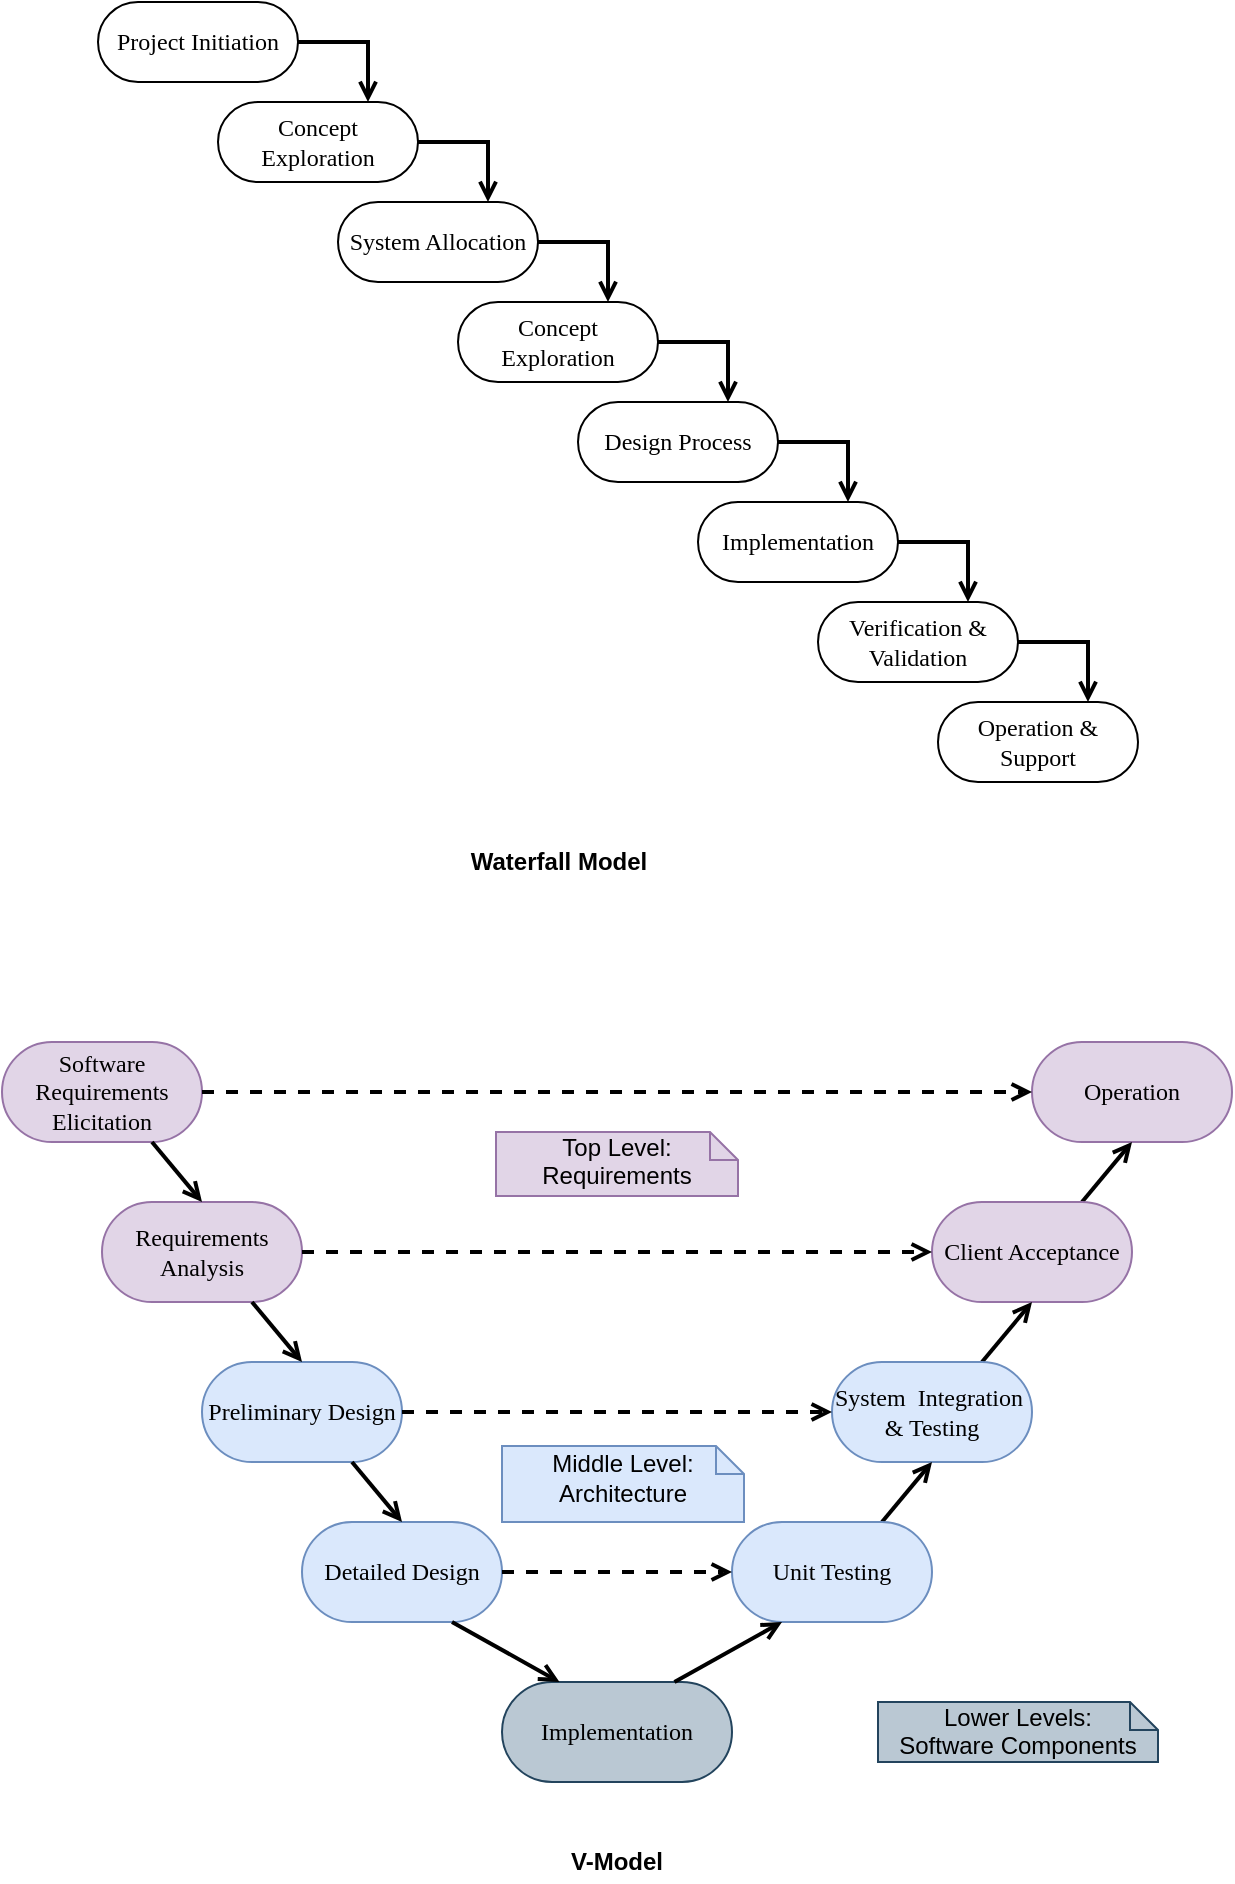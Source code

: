 <mxfile version="10.6.2" type="device"><diagram name="Page-1" id="0783ab3e-0a74-02c8-0abd-f7b4e66b4bec"><mxGraphModel dx="1010" dy="555" grid="1" gridSize="10" guides="1" tooltips="1" connect="1" arrows="1" fold="1" page="1" pageScale="1" pageWidth="850" pageHeight="1100" background="#ffffff" math="0" shadow="0"><root><mxCell id="0"/><mxCell id="1" parent="0"/><mxCell id="YP-_t7i4QJju53D7zNT1-31" value="Waterfall Model" style="text;html=1;strokeColor=none;fillColor=none;align=center;verticalAlign=middle;whiteSpace=wrap;rounded=0;fontStyle=1" vertex="1" parent="1"><mxGeometry x="242.5" y="460" width="305" height="20" as="geometry"/></mxCell><mxCell id="YP-_t7i4QJju53D7zNT1-48" value="" style="group" vertex="1" connectable="0" parent="1"><mxGeometry x="165" y="40" width="520" height="390" as="geometry"/></mxCell><mxCell id="YP-_t7i4QJju53D7zNT1-1" value="Project Initiation" style="rounded=1;whiteSpace=wrap;html=1;shadow=0;comic=0;labelBackgroundColor=none;strokeColor=#000000;strokeWidth=1;fillColor=#ffffff;fontFamily=Verdana;fontSize=12;fontColor=#000000;align=center;arcSize=50;" vertex="1" parent="YP-_t7i4QJju53D7zNT1-48"><mxGeometry width="100" height="40" as="geometry"/></mxCell><mxCell id="YP-_t7i4QJju53D7zNT1-2" value="&lt;div&gt;Concept Exploration&lt;/div&gt;" style="rounded=1;whiteSpace=wrap;html=1;shadow=0;comic=0;labelBackgroundColor=none;strokeColor=#000000;strokeWidth=1;fillColor=#ffffff;fontFamily=Verdana;fontSize=12;fontColor=#000000;align=center;arcSize=50;" vertex="1" parent="YP-_t7i4QJju53D7zNT1-48"><mxGeometry x="60" y="50" width="100" height="40" as="geometry"/></mxCell><mxCell id="YP-_t7i4QJju53D7zNT1-11" style="edgeStyle=orthogonalEdgeStyle;rounded=0;orthogonalLoop=1;jettySize=auto;html=1;exitX=1;exitY=0.5;exitDx=0;exitDy=0;entryX=0.75;entryY=0;entryDx=0;entryDy=0;strokeWidth=2;endArrow=open;endFill=0;" edge="1" parent="YP-_t7i4QJju53D7zNT1-48" source="YP-_t7i4QJju53D7zNT1-1" target="YP-_t7i4QJju53D7zNT1-2"><mxGeometry relative="1" as="geometry"/></mxCell><mxCell id="YP-_t7i4QJju53D7zNT1-14" value="&lt;div&gt;System Allocation&lt;/div&gt;" style="rounded=1;whiteSpace=wrap;html=1;shadow=0;comic=0;labelBackgroundColor=none;strokeColor=#000000;strokeWidth=1;fillColor=#ffffff;fontFamily=Verdana;fontSize=12;fontColor=#000000;align=center;arcSize=50;" vertex="1" parent="YP-_t7i4QJju53D7zNT1-48"><mxGeometry x="120" y="100" width="100" height="40" as="geometry"/></mxCell><mxCell id="YP-_t7i4QJju53D7zNT1-19" style="edgeStyle=orthogonalEdgeStyle;rounded=0;orthogonalLoop=1;jettySize=auto;html=1;exitX=1;exitY=0.5;exitDx=0;exitDy=0;entryX=0.75;entryY=0;entryDx=0;entryDy=0;strokeWidth=2;endArrow=open;endFill=0;" edge="1" parent="YP-_t7i4QJju53D7zNT1-48" source="YP-_t7i4QJju53D7zNT1-2" target="YP-_t7i4QJju53D7zNT1-14"><mxGeometry relative="1" as="geometry"/></mxCell><mxCell id="YP-_t7i4QJju53D7zNT1-15" value="&lt;div&gt;Concept Exploration&lt;/div&gt;" style="rounded=1;whiteSpace=wrap;html=1;shadow=0;comic=0;labelBackgroundColor=none;strokeColor=#000000;strokeWidth=1;fillColor=#ffffff;fontFamily=Verdana;fontSize=12;fontColor=#000000;align=center;arcSize=50;" vertex="1" parent="YP-_t7i4QJju53D7zNT1-48"><mxGeometry x="180" y="150" width="100" height="40" as="geometry"/></mxCell><mxCell id="YP-_t7i4QJju53D7zNT1-13" style="edgeStyle=orthogonalEdgeStyle;rounded=0;orthogonalLoop=1;jettySize=auto;html=1;exitX=1;exitY=0.5;exitDx=0;exitDy=0;entryX=0.75;entryY=0;entryDx=0;entryDy=0;strokeWidth=2;endArrow=open;endFill=0;" edge="1" parent="YP-_t7i4QJju53D7zNT1-48" source="YP-_t7i4QJju53D7zNT1-14" target="YP-_t7i4QJju53D7zNT1-15"><mxGeometry relative="1" as="geometry"/></mxCell><mxCell id="YP-_t7i4QJju53D7zNT1-18" value="Design Process" style="rounded=1;whiteSpace=wrap;html=1;shadow=0;comic=0;labelBackgroundColor=none;strokeColor=#000000;strokeWidth=1;fillColor=#ffffff;fontFamily=Verdana;fontSize=12;fontColor=#000000;align=center;arcSize=50;" vertex="1" parent="YP-_t7i4QJju53D7zNT1-48"><mxGeometry x="240" y="200" width="100" height="40" as="geometry"/></mxCell><mxCell id="YP-_t7i4QJju53D7zNT1-28" style="edgeStyle=orthogonalEdgeStyle;rounded=0;orthogonalLoop=1;jettySize=auto;html=1;exitX=1;exitY=0.5;exitDx=0;exitDy=0;entryX=0.75;entryY=0;entryDx=0;entryDy=0;strokeWidth=2;endArrow=open;endFill=0;" edge="1" parent="YP-_t7i4QJju53D7zNT1-48" source="YP-_t7i4QJju53D7zNT1-15" target="YP-_t7i4QJju53D7zNT1-18"><mxGeometry relative="1" as="geometry"/></mxCell><mxCell id="YP-_t7i4QJju53D7zNT1-23" value="Implementation" style="rounded=1;whiteSpace=wrap;html=1;shadow=0;comic=0;labelBackgroundColor=none;strokeColor=#000000;strokeWidth=1;fillColor=#ffffff;fontFamily=Verdana;fontSize=12;fontColor=#000000;align=center;arcSize=50;" vertex="1" parent="YP-_t7i4QJju53D7zNT1-48"><mxGeometry x="300" y="250" width="100" height="40" as="geometry"/></mxCell><mxCell id="YP-_t7i4QJju53D7zNT1-29" style="edgeStyle=orthogonalEdgeStyle;rounded=0;orthogonalLoop=1;jettySize=auto;html=1;exitX=1;exitY=0.5;exitDx=0;exitDy=0;entryX=0.75;entryY=0;entryDx=0;entryDy=0;strokeWidth=2;endArrow=open;endFill=0;" edge="1" parent="YP-_t7i4QJju53D7zNT1-48" source="YP-_t7i4QJju53D7zNT1-18" target="YP-_t7i4QJju53D7zNT1-23"><mxGeometry relative="1" as="geometry"/></mxCell><mxCell id="YP-_t7i4QJju53D7zNT1-24" value="Verification &amp;amp; Validation" style="rounded=1;whiteSpace=wrap;html=1;shadow=0;comic=0;labelBackgroundColor=none;strokeColor=#000000;strokeWidth=1;fillColor=#ffffff;fontFamily=Verdana;fontSize=12;fontColor=#000000;align=center;arcSize=50;" vertex="1" parent="YP-_t7i4QJju53D7zNT1-48"><mxGeometry x="360" y="300" width="100" height="40" as="geometry"/></mxCell><mxCell id="YP-_t7i4QJju53D7zNT1-22" style="edgeStyle=orthogonalEdgeStyle;rounded=0;orthogonalLoop=1;jettySize=auto;html=1;exitX=1;exitY=0.5;exitDx=0;exitDy=0;entryX=0.75;entryY=0;entryDx=0;entryDy=0;strokeWidth=2;endArrow=open;endFill=0;" edge="1" parent="YP-_t7i4QJju53D7zNT1-48" source="YP-_t7i4QJju53D7zNT1-23" target="YP-_t7i4QJju53D7zNT1-24"><mxGeometry relative="1" as="geometry"/></mxCell><mxCell id="YP-_t7i4QJju53D7zNT1-27" value="Operation &amp;amp; Support" style="rounded=1;whiteSpace=wrap;html=1;shadow=0;comic=0;labelBackgroundColor=none;strokeColor=#000000;strokeWidth=1;fillColor=#ffffff;fontFamily=Verdana;fontSize=12;fontColor=#000000;align=center;arcSize=50;" vertex="1" parent="YP-_t7i4QJju53D7zNT1-48"><mxGeometry x="420" y="350" width="100" height="40" as="geometry"/></mxCell><mxCell id="YP-_t7i4QJju53D7zNT1-30" style="edgeStyle=orthogonalEdgeStyle;rounded=0;orthogonalLoop=1;jettySize=auto;html=1;exitX=1;exitY=0.5;exitDx=0;exitDy=0;entryX=0.75;entryY=0;entryDx=0;entryDy=0;strokeWidth=2;endArrow=open;endFill=0;" edge="1" parent="YP-_t7i4QJju53D7zNT1-48" source="YP-_t7i4QJju53D7zNT1-24" target="YP-_t7i4QJju53D7zNT1-27"><mxGeometry relative="1" as="geometry"/></mxCell><mxCell id="YP-_t7i4QJju53D7zNT1-67" value="&lt;div&gt;V-Model&lt;/div&gt;" style="text;html=1;strokeColor=none;fillColor=none;align=center;verticalAlign=middle;whiteSpace=wrap;rounded=0;fontStyle=1" vertex="1" parent="1"><mxGeometry x="272" y="960" width="305" height="20" as="geometry"/></mxCell><mxCell id="YP-_t7i4QJju53D7zNT1-78" value="" style="group" vertex="1" connectable="0" parent="1"><mxGeometry x="117" y="560" width="615" height="370" as="geometry"/></mxCell><mxCell id="YP-_t7i4QJju53D7zNT1-35" value="Software Requirements Elicitation" style="rounded=1;whiteSpace=wrap;html=1;shadow=0;comic=0;labelBackgroundColor=none;strokeColor=#9673a6;strokeWidth=1;fillColor=#e1d5e7;fontFamily=Verdana;fontSize=12;align=center;arcSize=50;" vertex="1" parent="YP-_t7i4QJju53D7zNT1-78"><mxGeometry width="100" height="50" as="geometry"/></mxCell><mxCell id="YP-_t7i4QJju53D7zNT1-36" value="Requirements Analysis" style="rounded=1;whiteSpace=wrap;html=1;shadow=0;comic=0;labelBackgroundColor=none;strokeColor=#9673a6;strokeWidth=1;fillColor=#e1d5e7;fontFamily=Verdana;fontSize=12;align=center;arcSize=50;" vertex="1" parent="YP-_t7i4QJju53D7zNT1-78"><mxGeometry x="50" y="80" width="100" height="50" as="geometry"/></mxCell><mxCell id="YP-_t7i4QJju53D7zNT1-57" style="edgeStyle=none;rounded=0;orthogonalLoop=1;jettySize=auto;html=1;exitX=0.75;exitY=1;exitDx=0;exitDy=0;entryX=0.5;entryY=0;entryDx=0;entryDy=0;endArrow=open;endFill=0;strokeWidth=2;" edge="1" parent="YP-_t7i4QJju53D7zNT1-78" source="YP-_t7i4QJju53D7zNT1-35" target="YP-_t7i4QJju53D7zNT1-36"><mxGeometry relative="1" as="geometry"/></mxCell><mxCell id="YP-_t7i4QJju53D7zNT1-38" value="Preliminary Design" style="rounded=1;whiteSpace=wrap;html=1;shadow=0;comic=0;labelBackgroundColor=none;strokeColor=#6c8ebf;strokeWidth=1;fillColor=#dae8fc;fontFamily=Verdana;fontSize=12;align=center;arcSize=50;" vertex="1" parent="YP-_t7i4QJju53D7zNT1-78"><mxGeometry x="100" y="160" width="100" height="50" as="geometry"/></mxCell><mxCell id="YP-_t7i4QJju53D7zNT1-58" style="edgeStyle=none;rounded=0;orthogonalLoop=1;jettySize=auto;html=1;exitX=0.75;exitY=1;exitDx=0;exitDy=0;entryX=0.5;entryY=0;entryDx=0;entryDy=0;endArrow=open;endFill=0;strokeWidth=2;" edge="1" parent="YP-_t7i4QJju53D7zNT1-78" source="YP-_t7i4QJju53D7zNT1-36" target="YP-_t7i4QJju53D7zNT1-38"><mxGeometry relative="1" as="geometry"/></mxCell><mxCell id="YP-_t7i4QJju53D7zNT1-39" value="Detailed Design" style="rounded=1;whiteSpace=wrap;html=1;shadow=0;comic=0;labelBackgroundColor=none;strokeColor=#6c8ebf;strokeWidth=1;fillColor=#dae8fc;fontFamily=Verdana;fontSize=12;align=center;arcSize=50;" vertex="1" parent="YP-_t7i4QJju53D7zNT1-78"><mxGeometry x="150" y="240" width="100" height="50" as="geometry"/></mxCell><mxCell id="YP-_t7i4QJju53D7zNT1-59" style="edgeStyle=none;rounded=0;orthogonalLoop=1;jettySize=auto;html=1;exitX=0.75;exitY=1;exitDx=0;exitDy=0;entryX=0.5;entryY=0;entryDx=0;entryDy=0;endArrow=open;endFill=0;strokeWidth=2;" edge="1" parent="YP-_t7i4QJju53D7zNT1-78" source="YP-_t7i4QJju53D7zNT1-38" target="YP-_t7i4QJju53D7zNT1-39"><mxGeometry relative="1" as="geometry"/></mxCell><mxCell id="YP-_t7i4QJju53D7zNT1-40" value="Implementation" style="rounded=1;whiteSpace=wrap;html=1;shadow=0;comic=0;labelBackgroundColor=none;strokeColor=#23445d;strokeWidth=1;fillColor=#bac8d3;fontFamily=Verdana;fontSize=12;align=center;arcSize=50;" vertex="1" parent="YP-_t7i4QJju53D7zNT1-78"><mxGeometry x="250" y="320" width="115" height="50" as="geometry"/></mxCell><mxCell id="YP-_t7i4QJju53D7zNT1-60" style="edgeStyle=none;rounded=0;orthogonalLoop=1;jettySize=auto;html=1;exitX=0.75;exitY=1;exitDx=0;exitDy=0;entryX=0.25;entryY=0;entryDx=0;entryDy=0;endArrow=open;endFill=0;strokeWidth=2;" edge="1" parent="YP-_t7i4QJju53D7zNT1-78" source="YP-_t7i4QJju53D7zNT1-39" target="YP-_t7i4QJju53D7zNT1-40"><mxGeometry relative="1" as="geometry"/></mxCell><mxCell id="YP-_t7i4QJju53D7zNT1-41" value="Operation" style="rounded=1;whiteSpace=wrap;html=1;shadow=0;comic=0;labelBackgroundColor=none;strokeColor=#9673a6;strokeWidth=1;fillColor=#e1d5e7;fontFamily=Verdana;fontSize=12;align=center;arcSize=50;" vertex="1" parent="YP-_t7i4QJju53D7zNT1-78"><mxGeometry x="515" width="100" height="50" as="geometry"/></mxCell><mxCell id="YP-_t7i4QJju53D7zNT1-66" style="edgeStyle=none;rounded=0;orthogonalLoop=1;jettySize=auto;html=1;exitX=1;exitY=0.5;exitDx=0;exitDy=0;entryX=0;entryY=0.5;entryDx=0;entryDy=0;dashed=1;endArrow=open;endFill=0;strokeWidth=2;" edge="1" parent="YP-_t7i4QJju53D7zNT1-78" source="YP-_t7i4QJju53D7zNT1-35" target="YP-_t7i4QJju53D7zNT1-41"><mxGeometry relative="1" as="geometry"/></mxCell><mxCell id="YP-_t7i4QJju53D7zNT1-56" style="edgeStyle=none;rounded=0;orthogonalLoop=1;jettySize=auto;html=1;exitX=0.75;exitY=0;exitDx=0;exitDy=0;entryX=0.5;entryY=1;entryDx=0;entryDy=0;endArrow=open;endFill=0;strokeWidth=2;" edge="1" parent="YP-_t7i4QJju53D7zNT1-78" source="YP-_t7i4QJju53D7zNT1-42" target="YP-_t7i4QJju53D7zNT1-41"><mxGeometry relative="1" as="geometry"/></mxCell><mxCell id="YP-_t7i4QJju53D7zNT1-42" value="Client Acceptance" style="rounded=1;whiteSpace=wrap;html=1;shadow=0;comic=0;labelBackgroundColor=none;strokeColor=#9673a6;strokeWidth=1;fillColor=#e1d5e7;fontFamily=Verdana;fontSize=12;align=center;arcSize=50;" vertex="1" parent="YP-_t7i4QJju53D7zNT1-78"><mxGeometry x="465" y="80" width="100" height="50" as="geometry"/></mxCell><mxCell id="YP-_t7i4QJju53D7zNT1-65" style="edgeStyle=none;rounded=0;orthogonalLoop=1;jettySize=auto;html=1;exitX=1;exitY=0.5;exitDx=0;exitDy=0;entryX=0;entryY=0.5;entryDx=0;entryDy=0;dashed=1;endArrow=open;endFill=0;strokeWidth=2;" edge="1" parent="YP-_t7i4QJju53D7zNT1-78" source="YP-_t7i4QJju53D7zNT1-36" target="YP-_t7i4QJju53D7zNT1-42"><mxGeometry relative="1" as="geometry"/></mxCell><mxCell id="YP-_t7i4QJju53D7zNT1-55" style="edgeStyle=none;rounded=0;orthogonalLoop=1;jettySize=auto;html=1;exitX=0.75;exitY=0;exitDx=0;exitDy=0;entryX=0.5;entryY=1;entryDx=0;entryDy=0;endArrow=open;endFill=0;strokeWidth=2;" edge="1" parent="YP-_t7i4QJju53D7zNT1-78" source="YP-_t7i4QJju53D7zNT1-43" target="YP-_t7i4QJju53D7zNT1-42"><mxGeometry relative="1" as="geometry"/></mxCell><mxCell id="YP-_t7i4QJju53D7zNT1-43" value="&lt;div&gt;System&amp;nbsp; Integration&amp;nbsp; &amp;amp; Testing&lt;/div&gt;" style="rounded=1;whiteSpace=wrap;html=1;shadow=0;comic=0;labelBackgroundColor=none;strokeColor=#6c8ebf;strokeWidth=1;fillColor=#dae8fc;fontFamily=Verdana;fontSize=12;align=center;arcSize=50;" vertex="1" parent="YP-_t7i4QJju53D7zNT1-78"><mxGeometry x="415" y="160" width="100" height="50" as="geometry"/></mxCell><mxCell id="YP-_t7i4QJju53D7zNT1-62" style="edgeStyle=none;rounded=0;orthogonalLoop=1;jettySize=auto;html=1;exitX=1;exitY=0.5;exitDx=0;exitDy=0;entryX=0;entryY=0.5;entryDx=0;entryDy=0;dashed=1;endArrow=open;endFill=0;strokeWidth=2;" edge="1" parent="YP-_t7i4QJju53D7zNT1-78" source="YP-_t7i4QJju53D7zNT1-38" target="YP-_t7i4QJju53D7zNT1-43"><mxGeometry relative="1" as="geometry"/></mxCell><mxCell id="YP-_t7i4QJju53D7zNT1-54" style="edgeStyle=none;rounded=0;orthogonalLoop=1;jettySize=auto;html=1;exitX=0.75;exitY=0;exitDx=0;exitDy=0;entryX=0.5;entryY=1;entryDx=0;entryDy=0;endArrow=open;endFill=0;strokeWidth=2;" edge="1" parent="YP-_t7i4QJju53D7zNT1-78" source="YP-_t7i4QJju53D7zNT1-44" target="YP-_t7i4QJju53D7zNT1-43"><mxGeometry relative="1" as="geometry"/></mxCell><mxCell id="YP-_t7i4QJju53D7zNT1-44" value="Unit Testing" style="rounded=1;whiteSpace=wrap;html=1;shadow=0;comic=0;labelBackgroundColor=none;strokeColor=#6c8ebf;strokeWidth=1;fillColor=#dae8fc;fontFamily=Verdana;fontSize=12;align=center;arcSize=50;" vertex="1" parent="YP-_t7i4QJju53D7zNT1-78"><mxGeometry x="365" y="240" width="100" height="50" as="geometry"/></mxCell><mxCell id="YP-_t7i4QJju53D7zNT1-61" style="edgeStyle=none;rounded=0;orthogonalLoop=1;jettySize=auto;html=1;exitX=1;exitY=0.5;exitDx=0;exitDy=0;entryX=0;entryY=0.5;entryDx=0;entryDy=0;dashed=1;endArrow=open;endFill=0;strokeWidth=2;" edge="1" parent="YP-_t7i4QJju53D7zNT1-78" source="YP-_t7i4QJju53D7zNT1-39" target="YP-_t7i4QJju53D7zNT1-44"><mxGeometry relative="1" as="geometry"/></mxCell><mxCell id="YP-_t7i4QJju53D7zNT1-53" style="edgeStyle=none;rounded=0;orthogonalLoop=1;jettySize=auto;html=1;exitX=0.75;exitY=0;exitDx=0;exitDy=0;entryX=0.25;entryY=1;entryDx=0;entryDy=0;endArrow=open;endFill=0;strokeWidth=2;" edge="1" parent="YP-_t7i4QJju53D7zNT1-78" source="YP-_t7i4QJju53D7zNT1-40" target="YP-_t7i4QJju53D7zNT1-44"><mxGeometry relative="1" as="geometry"/></mxCell><mxCell id="YP-_t7i4QJju53D7zNT1-75" value="&lt;div&gt;Lower Levels:&lt;/div&gt;&lt;div&gt;Software Components&lt;br&gt;&lt;/div&gt;" style="shape=note;whiteSpace=wrap;html=1;size=14;verticalAlign=top;align=center;spacingTop=-6;fillColor=#bac8d3;strokeColor=#23445d;" vertex="1" parent="YP-_t7i4QJju53D7zNT1-78"><mxGeometry x="438" y="330" width="140" height="30" as="geometry"/></mxCell><mxCell id="YP-_t7i4QJju53D7zNT1-76" value="&lt;div&gt;Middle Level:&lt;/div&gt;&lt;div&gt;Architecture&lt;br&gt;&lt;/div&gt;" style="shape=note;whiteSpace=wrap;html=1;size=14;verticalAlign=middle;align=center;spacingTop=-6;fillColor=#dae8fc;strokeColor=#6c8ebf;" vertex="1" parent="YP-_t7i4QJju53D7zNT1-78"><mxGeometry x="250" y="202" width="121" height="38" as="geometry"/></mxCell><mxCell id="YP-_t7i4QJju53D7zNT1-77" value="Top Level: Requirements" style="shape=note;whiteSpace=wrap;html=1;size=14;verticalAlign=top;align=center;spacingTop=-6;fillColor=#e1d5e7;strokeColor=#9673a6;" vertex="1" parent="YP-_t7i4QJju53D7zNT1-78"><mxGeometry x="247" y="45" width="121" height="32" as="geometry"/></mxCell></root></mxGraphModel></diagram></mxfile>